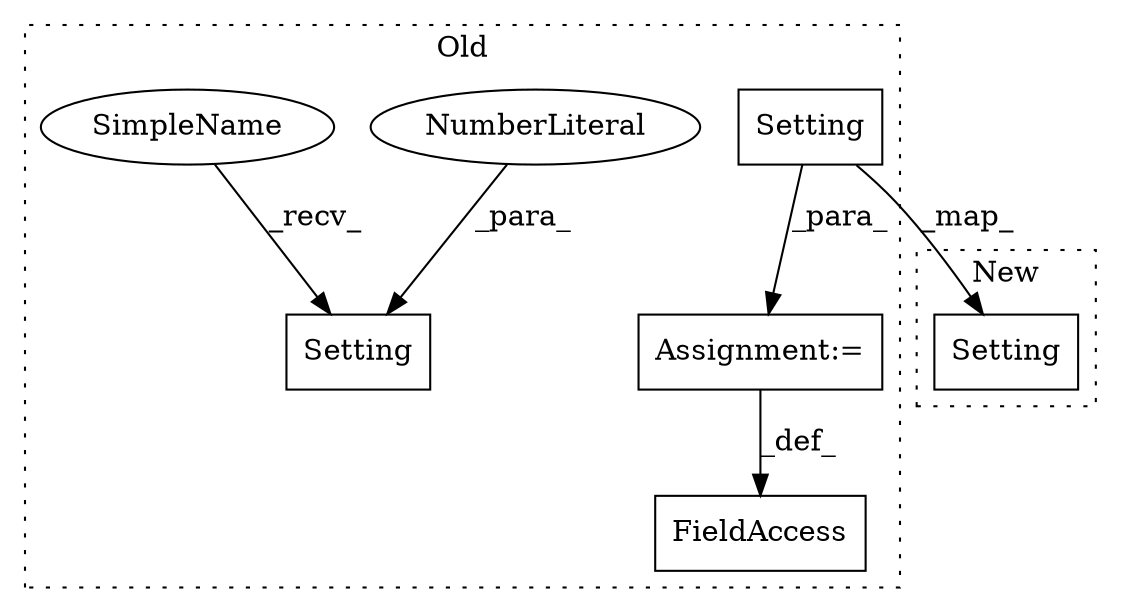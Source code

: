 digraph G {
subgraph cluster0 {
1 [label="Setting" a="32" s="5544,5556" l="8,1" shape="box"];
3 [label="FieldAccess" a="22" s="5524" l="10" shape="box"];
4 [label="Setting" a="32" s="5354,5364" l="8,1" shape="box"];
5 [label="NumberLiteral" a="34" s="5362" l="2" shape="ellipse"];
6 [label="Assignment:=" a="7" s="5534" l="1" shape="box"];
7 [label="SimpleName" a="42" s="5345" l="8" shape="ellipse"];
label = "Old";
style="dotted";
}
subgraph cluster1 {
2 [label="Setting" a="32" s="5397,5406" l="8,1" shape="box"];
label = "New";
style="dotted";
}
1 -> 6 [label="_para_"];
1 -> 2 [label="_map_"];
5 -> 4 [label="_para_"];
6 -> 3 [label="_def_"];
7 -> 4 [label="_recv_"];
}